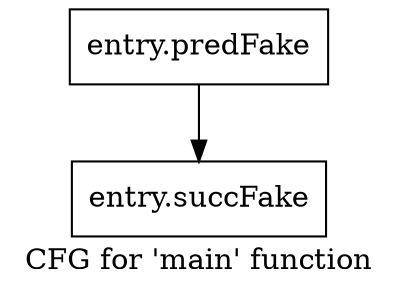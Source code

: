 digraph "CFG for 'main' function" {
	label="CFG for 'main' function";

	Node0x5516f20 [shape=record,filename="",linenumber="",label="{entry.predFake}"];
	Node0x5516f20 -> Node0x5506850[ callList="_Z14init_registersP4Arch:19; _Z8init_memP6Memory:20; _Z5fetch6MemoryRN3hls6streamIjLi0EEES3_:35" memoryops="" filename="../../../../../src/main.cpp" execusionnum="1"];
	Node0x5506850 [shape=record,filename="../../../../../src/main.cpp",linenumber="48",label="{entry.succFake}"];
}
